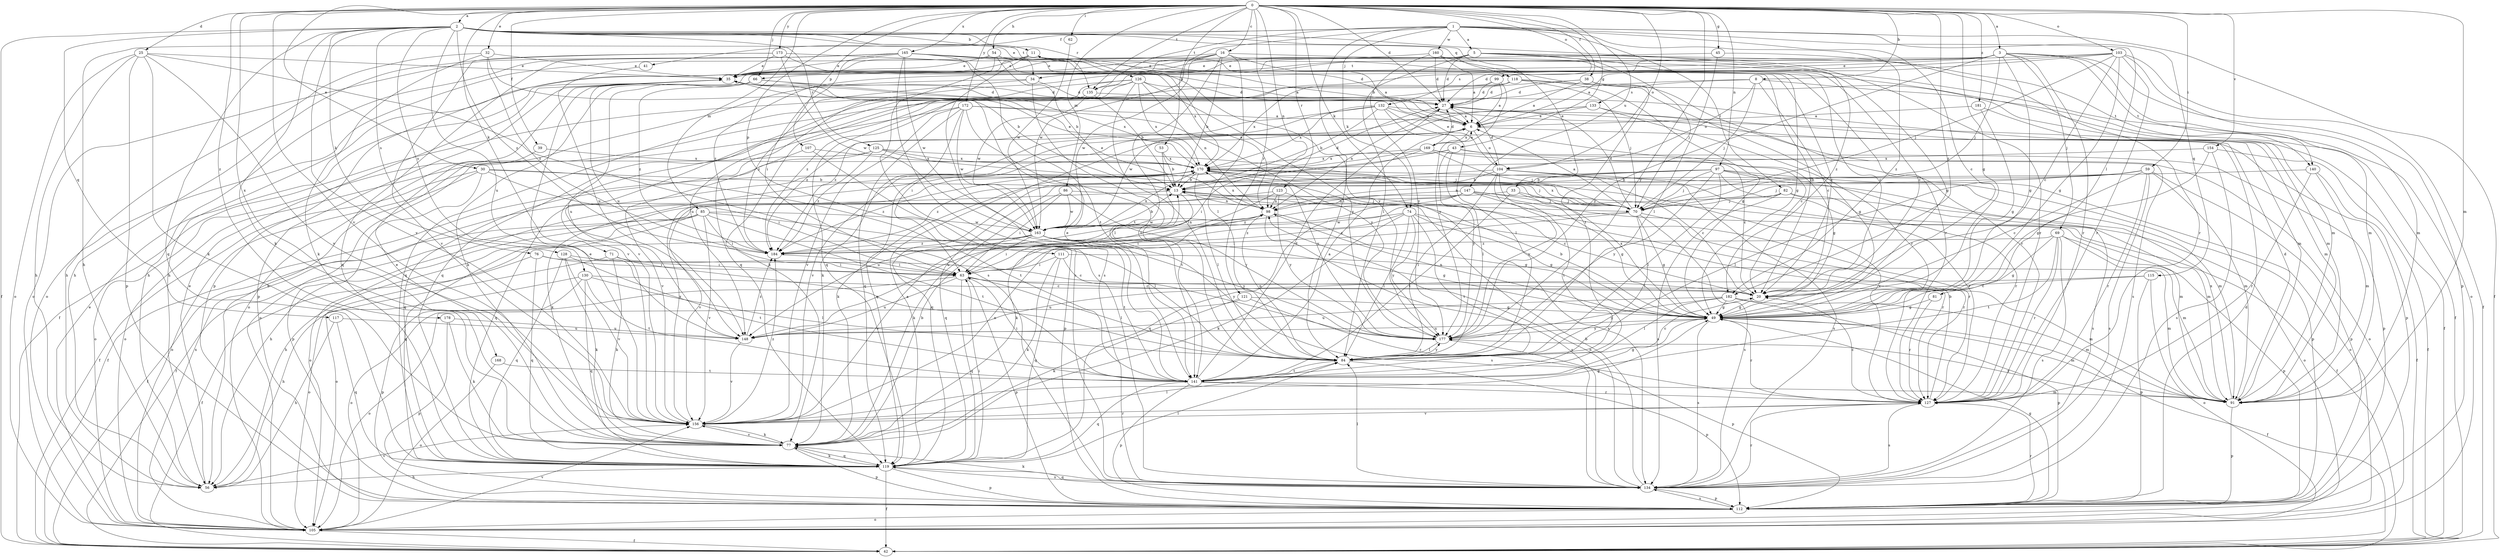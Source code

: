 strict digraph  {
0;
1;
2;
3;
5;
6;
8;
11;
13;
16;
20;
25;
27;
30;
32;
33;
34;
35;
38;
39;
41;
42;
43;
45;
49;
53;
54;
56;
59;
62;
63;
66;
69;
70;
71;
74;
76;
77;
81;
82;
84;
85;
86;
91;
97;
98;
99;
103;
104;
105;
107;
111;
112;
115;
117;
118;
119;
121;
123;
125;
126;
127;
128;
130;
132;
133;
134;
135;
140;
141;
147;
148;
154;
156;
160;
163;
165;
168;
169;
170;
172;
173;
177;
178;
181;
182;
184;
0 -> 2  [label=a];
0 -> 3  [label=a];
0 -> 8  [label=b];
0 -> 16  [label=c];
0 -> 25  [label=d];
0 -> 27  [label=d];
0 -> 30  [label=e];
0 -> 32  [label=e];
0 -> 38  [label=f];
0 -> 39  [label=f];
0 -> 43  [label=g];
0 -> 45  [label=g];
0 -> 49  [label=g];
0 -> 53  [label=h];
0 -> 54  [label=h];
0 -> 59  [label=i];
0 -> 62  [label=i];
0 -> 66  [label=j];
0 -> 71  [label=k];
0 -> 74  [label=k];
0 -> 85  [label=m];
0 -> 86  [label=m];
0 -> 91  [label=m];
0 -> 97  [label=n];
0 -> 98  [label=n];
0 -> 99  [label=o];
0 -> 103  [label=o];
0 -> 104  [label=o];
0 -> 107  [label=p];
0 -> 111  [label=p];
0 -> 121  [label=r];
0 -> 123  [label=r];
0 -> 135  [label=t];
0 -> 147  [label=u];
0 -> 154  [label=v];
0 -> 156  [label=v];
0 -> 165  [label=x];
0 -> 168  [label=x];
0 -> 172  [label=y];
0 -> 173  [label=y];
0 -> 177  [label=y];
0 -> 178  [label=z];
0 -> 181  [label=z];
0 -> 182  [label=z];
1 -> 5  [label=a];
1 -> 20  [label=c];
1 -> 41  [label=f];
1 -> 42  [label=f];
1 -> 56  [label=h];
1 -> 74  [label=k];
1 -> 81  [label=l];
1 -> 82  [label=l];
1 -> 84  [label=l];
1 -> 115  [label=q];
1 -> 135  [label=t];
1 -> 160  [label=w];
1 -> 163  [label=w];
1 -> 182  [label=z];
2 -> 11  [label=b];
2 -> 33  [label=e];
2 -> 34  [label=e];
2 -> 42  [label=f];
2 -> 76  [label=k];
2 -> 77  [label=k];
2 -> 117  [label=q];
2 -> 118  [label=q];
2 -> 119  [label=q];
2 -> 125  [label=r];
2 -> 126  [label=r];
2 -> 128  [label=s];
2 -> 130  [label=s];
2 -> 135  [label=t];
2 -> 148  [label=u];
2 -> 156  [label=v];
2 -> 182  [label=z];
2 -> 184  [label=z];
3 -> 49  [label=g];
3 -> 66  [label=j];
3 -> 69  [label=j];
3 -> 70  [label=j];
3 -> 91  [label=m];
3 -> 112  [label=p];
3 -> 119  [label=q];
3 -> 127  [label=r];
3 -> 132  [label=s];
3 -> 135  [label=t];
3 -> 140  [label=t];
3 -> 177  [label=y];
5 -> 20  [label=c];
5 -> 27  [label=d];
5 -> 34  [label=e];
5 -> 49  [label=g];
5 -> 70  [label=j];
5 -> 84  [label=l];
5 -> 119  [label=q];
5 -> 127  [label=r];
5 -> 140  [label=t];
5 -> 148  [label=u];
6 -> 11  [label=b];
6 -> 104  [label=o];
6 -> 112  [label=p];
6 -> 119  [label=q];
6 -> 156  [label=v];
6 -> 169  [label=x];
8 -> 20  [label=c];
8 -> 42  [label=f];
8 -> 56  [label=h];
8 -> 70  [label=j];
8 -> 104  [label=o];
8 -> 133  [label=s];
11 -> 35  [label=e];
11 -> 91  [label=m];
11 -> 98  [label=n];
11 -> 112  [label=p];
11 -> 134  [label=s];
13 -> 27  [label=d];
13 -> 56  [label=h];
13 -> 77  [label=k];
13 -> 98  [label=n];
16 -> 6  [label=a];
16 -> 13  [label=b];
16 -> 20  [label=c];
16 -> 35  [label=e];
16 -> 56  [label=h];
16 -> 84  [label=l];
16 -> 141  [label=t];
16 -> 163  [label=w];
16 -> 184  [label=z];
20 -> 49  [label=g];
25 -> 35  [label=e];
25 -> 56  [label=h];
25 -> 77  [label=k];
25 -> 105  [label=o];
25 -> 112  [label=p];
25 -> 134  [label=s];
25 -> 156  [label=v];
27 -> 6  [label=a];
27 -> 98  [label=n];
30 -> 13  [label=b];
30 -> 42  [label=f];
30 -> 63  [label=i];
30 -> 105  [label=o];
30 -> 112  [label=p];
30 -> 141  [label=t];
32 -> 13  [label=b];
32 -> 35  [label=e];
32 -> 56  [label=h];
32 -> 77  [label=k];
32 -> 184  [label=z];
33 -> 42  [label=f];
33 -> 49  [label=g];
33 -> 70  [label=j];
33 -> 141  [label=t];
34 -> 27  [label=d];
34 -> 105  [label=o];
34 -> 141  [label=t];
34 -> 184  [label=z];
35 -> 27  [label=d];
35 -> 112  [label=p];
38 -> 6  [label=a];
38 -> 27  [label=d];
38 -> 91  [label=m];
38 -> 127  [label=r];
38 -> 184  [label=z];
39 -> 105  [label=o];
39 -> 170  [label=x];
41 -> 148  [label=u];
43 -> 49  [label=g];
43 -> 84  [label=l];
43 -> 112  [label=p];
43 -> 119  [label=q];
43 -> 170  [label=x];
43 -> 177  [label=y];
45 -> 35  [label=e];
45 -> 84  [label=l];
45 -> 127  [label=r];
49 -> 13  [label=b];
49 -> 42  [label=f];
49 -> 91  [label=m];
49 -> 98  [label=n];
49 -> 127  [label=r];
49 -> 134  [label=s];
49 -> 148  [label=u];
49 -> 170  [label=x];
49 -> 177  [label=y];
53 -> 13  [label=b];
53 -> 141  [label=t];
53 -> 170  [label=x];
54 -> 13  [label=b];
54 -> 35  [label=e];
54 -> 49  [label=g];
54 -> 105  [label=o];
54 -> 127  [label=r];
54 -> 134  [label=s];
56 -> 35  [label=e];
56 -> 156  [label=v];
59 -> 13  [label=b];
59 -> 20  [label=c];
59 -> 70  [label=j];
59 -> 84  [label=l];
59 -> 91  [label=m];
59 -> 112  [label=p];
59 -> 127  [label=r];
59 -> 134  [label=s];
62 -> 163  [label=w];
63 -> 20  [label=c];
63 -> 84  [label=l];
63 -> 91  [label=m];
63 -> 105  [label=o];
63 -> 112  [label=p];
63 -> 119  [label=q];
63 -> 148  [label=u];
66 -> 27  [label=d];
66 -> 77  [label=k];
66 -> 148  [label=u];
66 -> 170  [label=x];
66 -> 184  [label=z];
69 -> 49  [label=g];
69 -> 91  [label=m];
69 -> 112  [label=p];
69 -> 127  [label=r];
69 -> 134  [label=s];
69 -> 141  [label=t];
69 -> 184  [label=z];
70 -> 6  [label=a];
70 -> 27  [label=d];
70 -> 49  [label=g];
70 -> 63  [label=i];
70 -> 84  [label=l];
70 -> 127  [label=r];
70 -> 134  [label=s];
70 -> 170  [label=x];
70 -> 184  [label=z];
71 -> 63  [label=i];
71 -> 77  [label=k];
71 -> 84  [label=l];
71 -> 105  [label=o];
74 -> 49  [label=g];
74 -> 77  [label=k];
74 -> 84  [label=l];
74 -> 127  [label=r];
74 -> 141  [label=t];
74 -> 163  [label=w];
74 -> 177  [label=y];
74 -> 184  [label=z];
76 -> 20  [label=c];
76 -> 42  [label=f];
76 -> 63  [label=i];
76 -> 119  [label=q];
77 -> 13  [label=b];
77 -> 35  [label=e];
77 -> 112  [label=p];
77 -> 119  [label=q];
77 -> 156  [label=v];
81 -> 49  [label=g];
81 -> 127  [label=r];
82 -> 70  [label=j];
82 -> 91  [label=m];
82 -> 105  [label=o];
82 -> 119  [label=q];
82 -> 134  [label=s];
84 -> 20  [label=c];
84 -> 98  [label=n];
84 -> 112  [label=p];
84 -> 141  [label=t];
84 -> 177  [label=y];
85 -> 42  [label=f];
85 -> 56  [label=h];
85 -> 63  [label=i];
85 -> 84  [label=l];
85 -> 119  [label=q];
85 -> 141  [label=t];
85 -> 156  [label=v];
85 -> 163  [label=w];
86 -> 63  [label=i];
86 -> 70  [label=j];
86 -> 77  [label=k];
86 -> 163  [label=w];
86 -> 177  [label=y];
91 -> 27  [label=d];
91 -> 112  [label=p];
91 -> 170  [label=x];
91 -> 177  [label=y];
97 -> 13  [label=b];
97 -> 70  [label=j];
97 -> 84  [label=l];
97 -> 98  [label=n];
97 -> 105  [label=o];
97 -> 112  [label=p];
97 -> 127  [label=r];
97 -> 134  [label=s];
97 -> 177  [label=y];
97 -> 184  [label=z];
98 -> 35  [label=e];
98 -> 49  [label=g];
98 -> 63  [label=i];
98 -> 134  [label=s];
98 -> 163  [label=w];
98 -> 170  [label=x];
99 -> 6  [label=a];
99 -> 27  [label=d];
99 -> 77  [label=k];
99 -> 177  [label=y];
103 -> 6  [label=a];
103 -> 20  [label=c];
103 -> 27  [label=d];
103 -> 35  [label=e];
103 -> 42  [label=f];
103 -> 49  [label=g];
103 -> 70  [label=j];
103 -> 91  [label=m];
103 -> 127  [label=r];
104 -> 13  [label=b];
104 -> 20  [label=c];
104 -> 27  [label=d];
104 -> 35  [label=e];
104 -> 84  [label=l];
104 -> 119  [label=q];
104 -> 127  [label=r];
104 -> 134  [label=s];
104 -> 141  [label=t];
104 -> 177  [label=y];
105 -> 35  [label=e];
105 -> 42  [label=f];
105 -> 156  [label=v];
105 -> 170  [label=x];
107 -> 112  [label=p];
107 -> 156  [label=v];
107 -> 170  [label=x];
111 -> 63  [label=i];
111 -> 77  [label=k];
111 -> 91  [label=m];
111 -> 119  [label=q];
111 -> 177  [label=y];
112 -> 27  [label=d];
112 -> 49  [label=g];
112 -> 105  [label=o];
112 -> 127  [label=r];
112 -> 134  [label=s];
115 -> 20  [label=c];
115 -> 105  [label=o];
115 -> 112  [label=p];
115 -> 148  [label=u];
117 -> 56  [label=h];
117 -> 119  [label=q];
117 -> 148  [label=u];
118 -> 27  [label=d];
118 -> 49  [label=g];
118 -> 70  [label=j];
118 -> 119  [label=q];
118 -> 127  [label=r];
118 -> 170  [label=x];
119 -> 6  [label=a];
119 -> 42  [label=f];
119 -> 56  [label=h];
119 -> 63  [label=i];
119 -> 77  [label=k];
119 -> 84  [label=l];
119 -> 112  [label=p];
119 -> 134  [label=s];
121 -> 49  [label=g];
121 -> 77  [label=k];
121 -> 105  [label=o];
121 -> 127  [label=r];
123 -> 20  [label=c];
123 -> 98  [label=n];
123 -> 148  [label=u];
123 -> 156  [label=v];
123 -> 177  [label=y];
125 -> 70  [label=j];
125 -> 105  [label=o];
125 -> 119  [label=q];
125 -> 170  [label=x];
125 -> 177  [label=y];
125 -> 184  [label=z];
126 -> 27  [label=d];
126 -> 42  [label=f];
126 -> 84  [label=l];
126 -> 98  [label=n];
126 -> 119  [label=q];
126 -> 148  [label=u];
126 -> 156  [label=v];
126 -> 170  [label=x];
126 -> 177  [label=y];
127 -> 13  [label=b];
127 -> 20  [label=c];
127 -> 134  [label=s];
127 -> 156  [label=v];
127 -> 170  [label=x];
128 -> 63  [label=i];
128 -> 77  [label=k];
128 -> 119  [label=q];
128 -> 141  [label=t];
128 -> 156  [label=v];
130 -> 20  [label=c];
130 -> 56  [label=h];
130 -> 84  [label=l];
130 -> 112  [label=p];
130 -> 119  [label=q];
130 -> 141  [label=t];
132 -> 6  [label=a];
132 -> 13  [label=b];
132 -> 20  [label=c];
132 -> 42  [label=f];
132 -> 77  [label=k];
132 -> 84  [label=l];
132 -> 170  [label=x];
132 -> 184  [label=z];
133 -> 6  [label=a];
133 -> 49  [label=g];
133 -> 134  [label=s];
133 -> 163  [label=w];
133 -> 184  [label=z];
134 -> 13  [label=b];
134 -> 77  [label=k];
134 -> 84  [label=l];
134 -> 98  [label=n];
134 -> 112  [label=p];
134 -> 119  [label=q];
134 -> 127  [label=r];
135 -> 13  [label=b];
135 -> 91  [label=m];
135 -> 156  [label=v];
135 -> 163  [label=w];
140 -> 13  [label=b];
140 -> 42  [label=f];
140 -> 91  [label=m];
140 -> 127  [label=r];
141 -> 6  [label=a];
141 -> 27  [label=d];
141 -> 35  [label=e];
141 -> 49  [label=g];
141 -> 63  [label=i];
141 -> 91  [label=m];
141 -> 112  [label=p];
141 -> 119  [label=q];
141 -> 127  [label=r];
147 -> 42  [label=f];
147 -> 70  [label=j];
147 -> 91  [label=m];
147 -> 98  [label=n];
147 -> 105  [label=o];
147 -> 127  [label=r];
147 -> 148  [label=u];
147 -> 184  [label=z];
148 -> 156  [label=v];
148 -> 184  [label=z];
154 -> 42  [label=f];
154 -> 49  [label=g];
154 -> 134  [label=s];
154 -> 170  [label=x];
156 -> 35  [label=e];
156 -> 49  [label=g];
156 -> 77  [label=k];
156 -> 84  [label=l];
156 -> 98  [label=n];
156 -> 127  [label=r];
156 -> 170  [label=x];
156 -> 184  [label=z];
160 -> 6  [label=a];
160 -> 27  [label=d];
160 -> 35  [label=e];
160 -> 105  [label=o];
160 -> 141  [label=t];
160 -> 177  [label=y];
163 -> 13  [label=b];
163 -> 49  [label=g];
163 -> 63  [label=i];
163 -> 98  [label=n];
163 -> 105  [label=o];
163 -> 134  [label=s];
163 -> 141  [label=t];
163 -> 156  [label=v];
163 -> 170  [label=x];
163 -> 177  [label=y];
163 -> 184  [label=z];
165 -> 20  [label=c];
165 -> 27  [label=d];
165 -> 35  [label=e];
165 -> 56  [label=h];
165 -> 63  [label=i];
165 -> 105  [label=o];
165 -> 119  [label=q];
165 -> 134  [label=s];
165 -> 141  [label=t];
165 -> 163  [label=w];
165 -> 170  [label=x];
165 -> 177  [label=y];
168 -> 105  [label=o];
168 -> 141  [label=t];
169 -> 6  [label=a];
169 -> 20  [label=c];
169 -> 27  [label=d];
169 -> 63  [label=i];
169 -> 70  [label=j];
169 -> 77  [label=k];
169 -> 105  [label=o];
169 -> 170  [label=x];
170 -> 13  [label=b];
170 -> 35  [label=e];
170 -> 42  [label=f];
170 -> 70  [label=j];
170 -> 77  [label=k];
170 -> 84  [label=l];
170 -> 91  [label=m];
170 -> 119  [label=q];
170 -> 134  [label=s];
170 -> 184  [label=z];
172 -> 6  [label=a];
172 -> 63  [label=i];
172 -> 84  [label=l];
172 -> 105  [label=o];
172 -> 119  [label=q];
172 -> 156  [label=v];
172 -> 163  [label=w];
172 -> 177  [label=y];
173 -> 6  [label=a];
173 -> 20  [label=c];
173 -> 35  [label=e];
173 -> 56  [label=h];
173 -> 156  [label=v];
173 -> 163  [label=w];
177 -> 84  [label=l];
177 -> 112  [label=p];
178 -> 77  [label=k];
178 -> 112  [label=p];
178 -> 148  [label=u];
181 -> 6  [label=a];
181 -> 49  [label=g];
181 -> 91  [label=m];
182 -> 49  [label=g];
182 -> 84  [label=l];
182 -> 91  [label=m];
182 -> 112  [label=p];
182 -> 148  [label=u];
182 -> 177  [label=y];
184 -> 63  [label=i];
}
